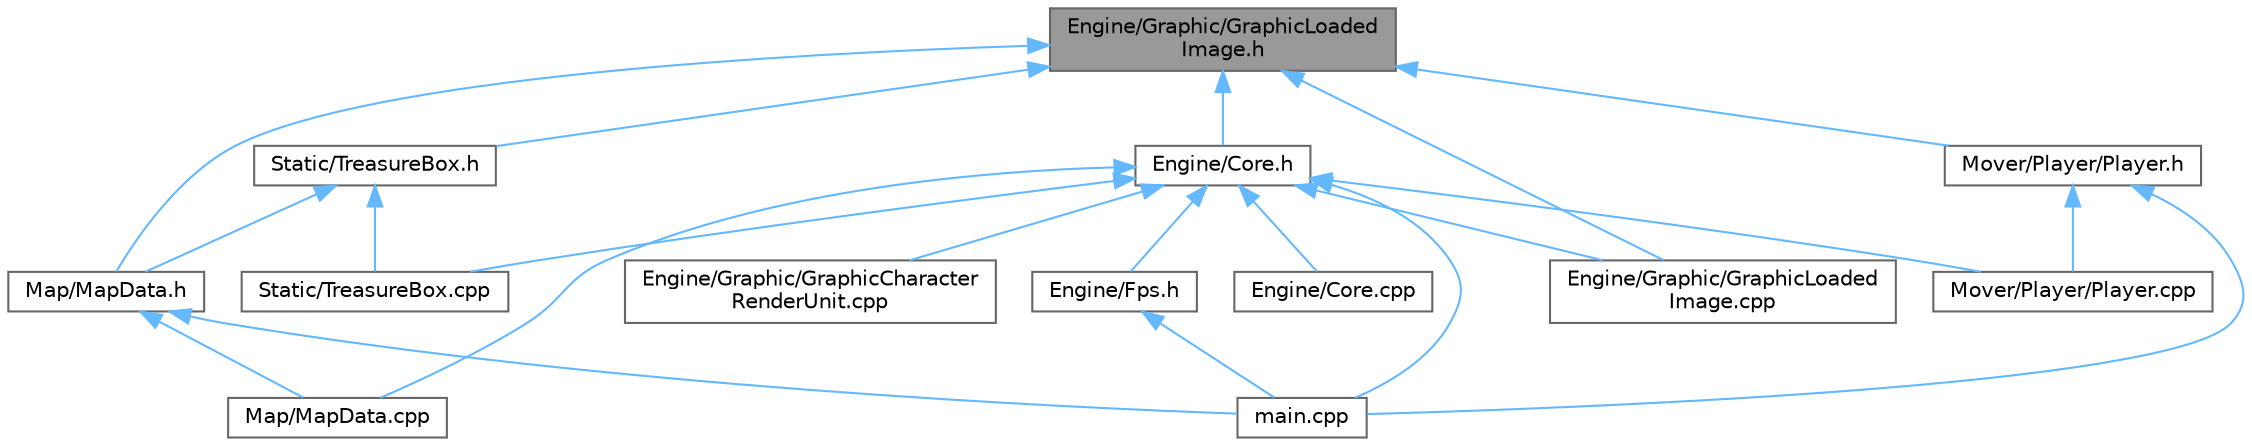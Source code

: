 digraph "Engine/Graphic/GraphicLoadedImage.h"
{
 // LATEX_PDF_SIZE
  bgcolor="transparent";
  edge [fontname=Helvetica,fontsize=10,labelfontname=Helvetica,labelfontsize=10];
  node [fontname=Helvetica,fontsize=10,shape=box,height=0.2,width=0.4];
  Node1 [id="Node000001",label="Engine/Graphic/GraphicLoaded\lImage.h",height=0.2,width=0.4,color="gray40", fillcolor="grey60", style="filled", fontcolor="black",tooltip=" "];
  Node1 -> Node2 [id="edge21_Node000001_Node000002",dir="back",color="steelblue1",style="solid",tooltip=" "];
  Node2 [id="Node000002",label="Engine/Core.h",height=0.2,width=0.4,color="grey40", fillcolor="white", style="filled",URL="$_core_8h.html",tooltip=" "];
  Node2 -> Node3 [id="edge22_Node000002_Node000003",dir="back",color="steelblue1",style="solid",tooltip=" "];
  Node3 [id="Node000003",label="Engine/Core.cpp",height=0.2,width=0.4,color="grey40", fillcolor="white", style="filled",URL="$_core_8cpp.html",tooltip=" "];
  Node2 -> Node4 [id="edge23_Node000002_Node000004",dir="back",color="steelblue1",style="solid",tooltip=" "];
  Node4 [id="Node000004",label="Engine/Fps.h",height=0.2,width=0.4,color="grey40", fillcolor="white", style="filled",URL="$_fps_8h.html",tooltip=" "];
  Node4 -> Node5 [id="edge24_Node000004_Node000005",dir="back",color="steelblue1",style="solid",tooltip=" "];
  Node5 [id="Node000005",label="main.cpp",height=0.2,width=0.4,color="grey40", fillcolor="white", style="filled",URL="$main_8cpp.html",tooltip=" "];
  Node2 -> Node6 [id="edge25_Node000002_Node000006",dir="back",color="steelblue1",style="solid",tooltip=" "];
  Node6 [id="Node000006",label="Engine/Graphic/GraphicCharacter\lRenderUnit.cpp",height=0.2,width=0.4,color="grey40", fillcolor="white", style="filled",URL="$_graphic_character_render_unit_8cpp.html",tooltip=" "];
  Node2 -> Node7 [id="edge26_Node000002_Node000007",dir="back",color="steelblue1",style="solid",tooltip=" "];
  Node7 [id="Node000007",label="Engine/Graphic/GraphicLoaded\lImage.cpp",height=0.2,width=0.4,color="grey40", fillcolor="white", style="filled",URL="$_graphic_loaded_image_8cpp.html",tooltip=" "];
  Node2 -> Node8 [id="edge27_Node000002_Node000008",dir="back",color="steelblue1",style="solid",tooltip=" "];
  Node8 [id="Node000008",label="Map/MapData.cpp",height=0.2,width=0.4,color="grey40", fillcolor="white", style="filled",URL="$_map_data_8cpp.html",tooltip=" "];
  Node2 -> Node9 [id="edge28_Node000002_Node000009",dir="back",color="steelblue1",style="solid",tooltip=" "];
  Node9 [id="Node000009",label="Mover/Player/Player.cpp",height=0.2,width=0.4,color="grey40", fillcolor="white", style="filled",URL="$_player_8cpp.html",tooltip=" "];
  Node2 -> Node10 [id="edge29_Node000002_Node000010",dir="back",color="steelblue1",style="solid",tooltip=" "];
  Node10 [id="Node000010",label="Static/TreasureBox.cpp",height=0.2,width=0.4,color="grey40", fillcolor="white", style="filled",URL="$_treasure_box_8cpp.html",tooltip=" "];
  Node2 -> Node5 [id="edge30_Node000002_Node000005",dir="back",color="steelblue1",style="solid",tooltip=" "];
  Node1 -> Node7 [id="edge31_Node000001_Node000007",dir="back",color="steelblue1",style="solid",tooltip=" "];
  Node1 -> Node11 [id="edge32_Node000001_Node000011",dir="back",color="steelblue1",style="solid",tooltip=" "];
  Node11 [id="Node000011",label="Map/MapData.h",height=0.2,width=0.4,color="grey40", fillcolor="white", style="filled",URL="$_map_data_8h.html",tooltip=" "];
  Node11 -> Node8 [id="edge33_Node000011_Node000008",dir="back",color="steelblue1",style="solid",tooltip=" "];
  Node11 -> Node5 [id="edge34_Node000011_Node000005",dir="back",color="steelblue1",style="solid",tooltip=" "];
  Node1 -> Node12 [id="edge35_Node000001_Node000012",dir="back",color="steelblue1",style="solid",tooltip=" "];
  Node12 [id="Node000012",label="Mover/Player/Player.h",height=0.2,width=0.4,color="grey40", fillcolor="white", style="filled",URL="$_player_8h.html",tooltip=" "];
  Node12 -> Node9 [id="edge36_Node000012_Node000009",dir="back",color="steelblue1",style="solid",tooltip=" "];
  Node12 -> Node5 [id="edge37_Node000012_Node000005",dir="back",color="steelblue1",style="solid",tooltip=" "];
  Node1 -> Node13 [id="edge38_Node000001_Node000013",dir="back",color="steelblue1",style="solid",tooltip=" "];
  Node13 [id="Node000013",label="Static/TreasureBox.h",height=0.2,width=0.4,color="grey40", fillcolor="white", style="filled",URL="$_treasure_box_8h.html",tooltip=" "];
  Node13 -> Node11 [id="edge39_Node000013_Node000011",dir="back",color="steelblue1",style="solid",tooltip=" "];
  Node13 -> Node10 [id="edge40_Node000013_Node000010",dir="back",color="steelblue1",style="solid",tooltip=" "];
}
